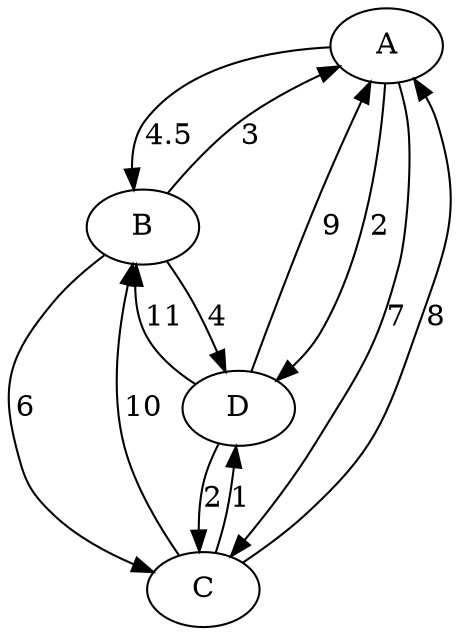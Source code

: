 digraph G {
    A;
    B;
    C;
    D;

    A -> B [label="4.5", weight="4.5"];
    A -> C [label="7", weight="7"];
    A -> D [label="2", weight="2"];

    B -> A [label="3", weight="3"];
    B -> C [label="6", weight="6"];
    B -> D [label="4", weight="4"];

    C -> A [label="8", weight="8"];
    C -> B [label="10", weight="10"];
    C -> D [label="1", weight="1"];

    D -> A [label="9", weight="9"];
    D -> B [label="11", weight="11"];
    D -> C [label="2", weight="2"];
}

